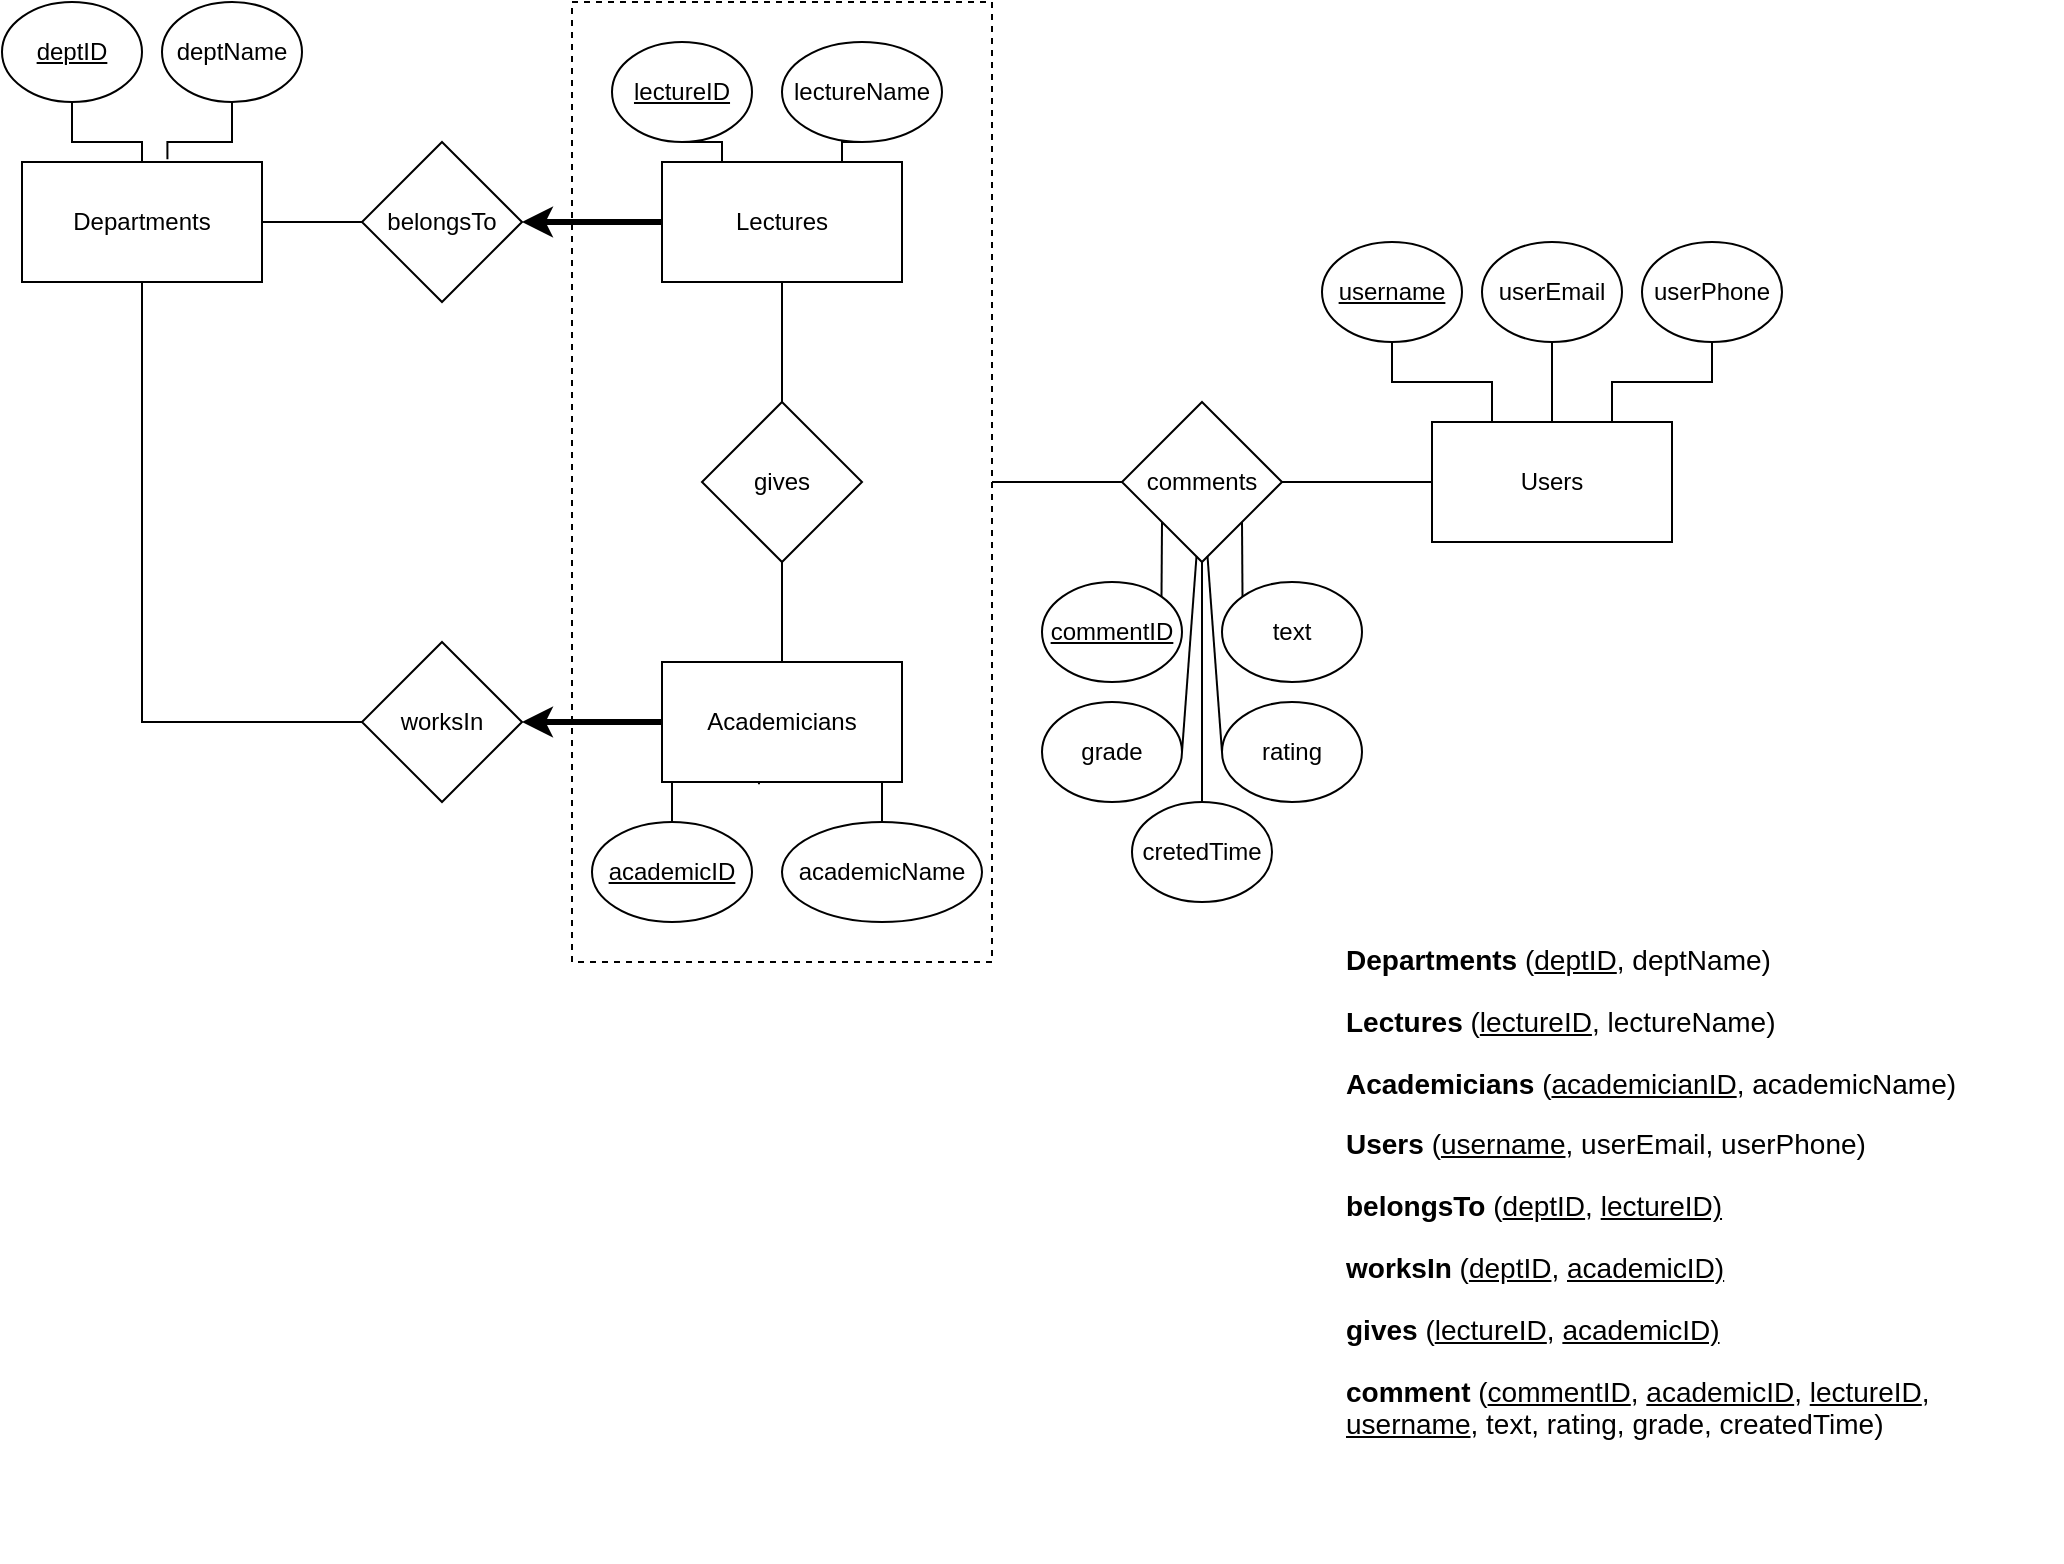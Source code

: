 <mxfile version="20.7.4" type="github">
  <diagram id="R2lEEEUBdFMjLlhIrx00" name="Page-1">
    <mxGraphModel dx="1060" dy="742" grid="1" gridSize="10" guides="1" tooltips="1" connect="1" arrows="1" fold="1" page="1" pageScale="1" pageWidth="1100" pageHeight="850" math="0" shadow="0" extFonts="Permanent Marker^https://fonts.googleapis.com/css?family=Permanent+Marker">
      <root>
        <mxCell id="0" />
        <mxCell id="1" parent="0" />
        <mxCell id="uNqa70icx-SkNa7gYbGT-13" value="" style="edgeStyle=orthogonalEdgeStyle;rounded=0;orthogonalLoop=1;jettySize=auto;html=1;endArrow=classic;endFill=1;startArrow=none;startFill=0;strokeWidth=3;" edge="1" parent="1" source="uNqa70icx-SkNa7gYbGT-1" target="uNqa70icx-SkNa7gYbGT-12">
          <mxGeometry relative="1" as="geometry" />
        </mxCell>
        <mxCell id="uNqa70icx-SkNa7gYbGT-16" value="" style="edgeStyle=orthogonalEdgeStyle;rounded=0;orthogonalLoop=1;jettySize=auto;html=1;strokeWidth=1;startArrow=none;startFill=0;endArrow=none;endFill=0;" edge="1" parent="1" source="uNqa70icx-SkNa7gYbGT-1" target="uNqa70icx-SkNa7gYbGT-15">
          <mxGeometry relative="1" as="geometry" />
        </mxCell>
        <mxCell id="uNqa70icx-SkNa7gYbGT-1" value="Academicians" style="rounded=0;whiteSpace=wrap;html=1;" vertex="1" parent="1">
          <mxGeometry x="370" y="370" width="120" height="60" as="geometry" />
        </mxCell>
        <mxCell id="uNqa70icx-SkNa7gYbGT-2" value="Lectures" style="rounded=0;whiteSpace=wrap;html=1;" vertex="1" parent="1">
          <mxGeometry x="370" y="120" width="120" height="60" as="geometry" />
        </mxCell>
        <mxCell id="uNqa70icx-SkNa7gYbGT-22" value="" style="edgeStyle=orthogonalEdgeStyle;rounded=0;orthogonalLoop=1;jettySize=auto;html=1;strokeWidth=1;startArrow=none;startFill=0;endArrow=none;endFill=0;" edge="1" parent="1" source="uNqa70icx-SkNa7gYbGT-3" target="uNqa70icx-SkNa7gYbGT-21">
          <mxGeometry relative="1" as="geometry" />
        </mxCell>
        <mxCell id="uNqa70icx-SkNa7gYbGT-3" value="Users" style="rounded=0;whiteSpace=wrap;html=1;" vertex="1" parent="1">
          <mxGeometry x="755" y="250" width="120" height="60" as="geometry" />
        </mxCell>
        <mxCell id="uNqa70icx-SkNa7gYbGT-6" value="" style="edgeStyle=orthogonalEdgeStyle;rounded=0;orthogonalLoop=1;jettySize=auto;html=1;endArrow=none;endFill=0;" edge="1" parent="1" source="uNqa70icx-SkNa7gYbGT-4" target="uNqa70icx-SkNa7gYbGT-5">
          <mxGeometry relative="1" as="geometry" />
        </mxCell>
        <mxCell id="uNqa70icx-SkNa7gYbGT-4" value="Departments" style="rounded=0;whiteSpace=wrap;html=1;" vertex="1" parent="1">
          <mxGeometry x="50" y="120" width="120" height="60" as="geometry" />
        </mxCell>
        <mxCell id="uNqa70icx-SkNa7gYbGT-9" style="edgeStyle=orthogonalEdgeStyle;rounded=0;orthogonalLoop=1;jettySize=auto;html=1;entryX=0;entryY=0.5;entryDx=0;entryDy=0;endArrow=none;endFill=0;strokeWidth=3;startArrow=classic;startFill=1;" edge="1" parent="1" source="uNqa70icx-SkNa7gYbGT-5" target="uNqa70icx-SkNa7gYbGT-2">
          <mxGeometry relative="1" as="geometry" />
        </mxCell>
        <mxCell id="uNqa70icx-SkNa7gYbGT-5" value="belongsTo" style="rhombus;whiteSpace=wrap;html=1;rounded=0;" vertex="1" parent="1">
          <mxGeometry x="220" y="110" width="80" height="80" as="geometry" />
        </mxCell>
        <mxCell id="uNqa70icx-SkNa7gYbGT-20" value="" style="rounded=0;whiteSpace=wrap;html=1;dashed=1;fillColor=none;" vertex="1" parent="1">
          <mxGeometry x="325" y="40" width="210" height="480" as="geometry" />
        </mxCell>
        <mxCell id="uNqa70icx-SkNa7gYbGT-14" style="edgeStyle=orthogonalEdgeStyle;rounded=0;orthogonalLoop=1;jettySize=auto;html=1;entryX=0.5;entryY=1;entryDx=0;entryDy=0;endArrow=none;endFill=0;" edge="1" parent="1" source="uNqa70icx-SkNa7gYbGT-12" target="uNqa70icx-SkNa7gYbGT-4">
          <mxGeometry relative="1" as="geometry" />
        </mxCell>
        <mxCell id="uNqa70icx-SkNa7gYbGT-12" value="worksIn" style="rhombus;whiteSpace=wrap;html=1;rounded=0;" vertex="1" parent="1">
          <mxGeometry x="220" y="360" width="80" height="80" as="geometry" />
        </mxCell>
        <mxCell id="uNqa70icx-SkNa7gYbGT-18" style="edgeStyle=orthogonalEdgeStyle;rounded=0;orthogonalLoop=1;jettySize=auto;html=1;entryX=0.5;entryY=1;entryDx=0;entryDy=0;strokeWidth=1;startArrow=none;startFill=0;endArrow=none;endFill=0;" edge="1" parent="1" source="uNqa70icx-SkNa7gYbGT-15" target="uNqa70icx-SkNa7gYbGT-2">
          <mxGeometry relative="1" as="geometry" />
        </mxCell>
        <mxCell id="uNqa70icx-SkNa7gYbGT-15" value="gives" style="rhombus;whiteSpace=wrap;html=1;rounded=0;" vertex="1" parent="1">
          <mxGeometry x="390" y="240" width="80" height="80" as="geometry" />
        </mxCell>
        <mxCell id="uNqa70icx-SkNa7gYbGT-23" value="" style="edgeStyle=orthogonalEdgeStyle;rounded=0;orthogonalLoop=1;jettySize=auto;html=1;strokeWidth=1;startArrow=none;startFill=0;endArrow=none;endFill=0;" edge="1" parent="1" source="uNqa70icx-SkNa7gYbGT-21" target="uNqa70icx-SkNa7gYbGT-20">
          <mxGeometry relative="1" as="geometry" />
        </mxCell>
        <mxCell id="uNqa70icx-SkNa7gYbGT-21" value="comments" style="rhombus;whiteSpace=wrap;html=1;rounded=0;" vertex="1" parent="1">
          <mxGeometry x="600" y="240" width="80" height="80" as="geometry" />
        </mxCell>
        <mxCell id="uNqa70icx-SkNa7gYbGT-47" style="edgeStyle=orthogonalEdgeStyle;rounded=0;orthogonalLoop=1;jettySize=auto;html=1;exitX=0.5;exitY=1;exitDx=0;exitDy=0;entryX=0.25;entryY=0;entryDx=0;entryDy=0;strokeWidth=1;startArrow=none;startFill=0;endArrow=none;endFill=0;" edge="1" parent="1" source="uNqa70icx-SkNa7gYbGT-27" target="uNqa70icx-SkNa7gYbGT-3">
          <mxGeometry relative="1" as="geometry" />
        </mxCell>
        <mxCell id="uNqa70icx-SkNa7gYbGT-27" value="&lt;u&gt;username&lt;/u&gt;" style="ellipse;whiteSpace=wrap;html=1;fillColor=none;" vertex="1" parent="1">
          <mxGeometry x="700" y="160" width="70" height="50" as="geometry" />
        </mxCell>
        <mxCell id="uNqa70icx-SkNa7gYbGT-52" value="" style="edgeStyle=orthogonalEdgeStyle;rounded=0;orthogonalLoop=1;jettySize=auto;html=1;strokeWidth=1;startArrow=none;startFill=0;endArrow=none;endFill=0;" edge="1" parent="1" source="uNqa70icx-SkNa7gYbGT-29" target="uNqa70icx-SkNa7gYbGT-3">
          <mxGeometry relative="1" as="geometry" />
        </mxCell>
        <mxCell id="uNqa70icx-SkNa7gYbGT-29" value="userEmail" style="ellipse;whiteSpace=wrap;html=1;fillColor=none;" vertex="1" parent="1">
          <mxGeometry x="780" y="160" width="70" height="50" as="geometry" />
        </mxCell>
        <mxCell id="uNqa70icx-SkNa7gYbGT-51" style="edgeStyle=orthogonalEdgeStyle;rounded=0;orthogonalLoop=1;jettySize=auto;html=1;entryX=0.75;entryY=0;entryDx=0;entryDy=0;strokeWidth=1;startArrow=none;startFill=0;endArrow=none;endFill=0;" edge="1" parent="1" source="uNqa70icx-SkNa7gYbGT-30" target="uNqa70icx-SkNa7gYbGT-3">
          <mxGeometry relative="1" as="geometry" />
        </mxCell>
        <mxCell id="uNqa70icx-SkNa7gYbGT-30" value="userPhone" style="ellipse;whiteSpace=wrap;html=1;fillColor=none;" vertex="1" parent="1">
          <mxGeometry x="860" y="160" width="70" height="50" as="geometry" />
        </mxCell>
        <mxCell id="uNqa70icx-SkNa7gYbGT-35" style="edgeStyle=orthogonalEdgeStyle;rounded=0;orthogonalLoop=1;jettySize=auto;html=1;exitX=0.5;exitY=1;exitDx=0;exitDy=0;strokeWidth=1;startArrow=none;startFill=0;endArrow=none;endFill=0;" edge="1" parent="1" source="uNqa70icx-SkNa7gYbGT-31" target="uNqa70icx-SkNa7gYbGT-4">
          <mxGeometry relative="1" as="geometry" />
        </mxCell>
        <mxCell id="uNqa70icx-SkNa7gYbGT-31" value="&lt;u&gt;deptID&lt;/u&gt;" style="ellipse;whiteSpace=wrap;html=1;fillColor=none;" vertex="1" parent="1">
          <mxGeometry x="40" y="40" width="70" height="50" as="geometry" />
        </mxCell>
        <mxCell id="uNqa70icx-SkNa7gYbGT-34" style="edgeStyle=orthogonalEdgeStyle;rounded=0;orthogonalLoop=1;jettySize=auto;html=1;exitX=0.5;exitY=1;exitDx=0;exitDy=0;entryX=0.606;entryY=-0.022;entryDx=0;entryDy=0;entryPerimeter=0;strokeWidth=1;startArrow=none;startFill=0;endArrow=none;endFill=0;" edge="1" parent="1" source="uNqa70icx-SkNa7gYbGT-32" target="uNqa70icx-SkNa7gYbGT-4">
          <mxGeometry relative="1" as="geometry" />
        </mxCell>
        <mxCell id="uNqa70icx-SkNa7gYbGT-32" value="deptName" style="ellipse;whiteSpace=wrap;html=1;fillColor=none;" vertex="1" parent="1">
          <mxGeometry x="120" y="40" width="70" height="50" as="geometry" />
        </mxCell>
        <mxCell id="uNqa70icx-SkNa7gYbGT-39" style="edgeStyle=orthogonalEdgeStyle;rounded=0;orthogonalLoop=1;jettySize=auto;html=1;exitX=0.5;exitY=1;exitDx=0;exitDy=0;entryX=0.25;entryY=0;entryDx=0;entryDy=0;strokeWidth=1;startArrow=none;startFill=0;endArrow=none;endFill=0;" edge="1" parent="1" source="uNqa70icx-SkNa7gYbGT-36" target="uNqa70icx-SkNa7gYbGT-2">
          <mxGeometry relative="1" as="geometry" />
        </mxCell>
        <mxCell id="uNqa70icx-SkNa7gYbGT-36" value="&lt;u&gt;lectureID&lt;/u&gt;" style="ellipse;whiteSpace=wrap;html=1;fillColor=none;" vertex="1" parent="1">
          <mxGeometry x="345" y="60" width="70" height="50" as="geometry" />
        </mxCell>
        <mxCell id="uNqa70icx-SkNa7gYbGT-40" style="edgeStyle=orthogonalEdgeStyle;rounded=0;orthogonalLoop=1;jettySize=auto;html=1;exitX=0.5;exitY=1;exitDx=0;exitDy=0;entryX=0.75;entryY=0;entryDx=0;entryDy=0;strokeWidth=1;startArrow=none;startFill=0;endArrow=none;endFill=0;" edge="1" parent="1" source="uNqa70icx-SkNa7gYbGT-37" target="uNqa70icx-SkNa7gYbGT-2">
          <mxGeometry relative="1" as="geometry" />
        </mxCell>
        <mxCell id="uNqa70icx-SkNa7gYbGT-37" value="lectureName" style="ellipse;whiteSpace=wrap;html=1;fillColor=none;" vertex="1" parent="1">
          <mxGeometry x="430" y="60" width="80" height="50" as="geometry" />
        </mxCell>
        <mxCell id="uNqa70icx-SkNa7gYbGT-43" style="edgeStyle=orthogonalEdgeStyle;rounded=0;orthogonalLoop=1;jettySize=auto;html=1;entryX=0.404;entryY=1.018;entryDx=0;entryDy=0;entryPerimeter=0;strokeWidth=1;startArrow=none;startFill=0;endArrow=none;endFill=0;" edge="1" parent="1" source="uNqa70icx-SkNa7gYbGT-41" target="uNqa70icx-SkNa7gYbGT-1">
          <mxGeometry relative="1" as="geometry" />
        </mxCell>
        <mxCell id="uNqa70icx-SkNa7gYbGT-41" value="&lt;u&gt;academicID&lt;/u&gt;" style="ellipse;whiteSpace=wrap;html=1;fillColor=none;" vertex="1" parent="1">
          <mxGeometry x="335" y="450" width="80" height="50" as="geometry" />
        </mxCell>
        <mxCell id="uNqa70icx-SkNa7gYbGT-45" value="" style="edgeStyle=orthogonalEdgeStyle;rounded=0;orthogonalLoop=1;jettySize=auto;html=1;strokeWidth=1;startArrow=none;startFill=0;endArrow=none;endFill=0;" edge="1" parent="1" source="uNqa70icx-SkNa7gYbGT-42" target="uNqa70icx-SkNa7gYbGT-1">
          <mxGeometry relative="1" as="geometry" />
        </mxCell>
        <mxCell id="uNqa70icx-SkNa7gYbGT-42" value="academicName" style="ellipse;whiteSpace=wrap;html=1;fillColor=none;" vertex="1" parent="1">
          <mxGeometry x="430" y="450" width="100" height="50" as="geometry" />
        </mxCell>
        <mxCell id="uNqa70icx-SkNa7gYbGT-53" value="&lt;u&gt;commentID&lt;/u&gt;" style="ellipse;whiteSpace=wrap;html=1;fillColor=none;" vertex="1" parent="1">
          <mxGeometry x="560" y="330" width="70" height="50" as="geometry" />
        </mxCell>
        <mxCell id="uNqa70icx-SkNa7gYbGT-54" value="text" style="ellipse;whiteSpace=wrap;html=1;fillColor=none;" vertex="1" parent="1">
          <mxGeometry x="650" y="330" width="70" height="50" as="geometry" />
        </mxCell>
        <mxCell id="uNqa70icx-SkNa7gYbGT-55" value="rating" style="ellipse;whiteSpace=wrap;html=1;fillColor=none;" vertex="1" parent="1">
          <mxGeometry x="650" y="390" width="70" height="50" as="geometry" />
        </mxCell>
        <mxCell id="uNqa70icx-SkNa7gYbGT-56" value="grade" style="ellipse;whiteSpace=wrap;html=1;fillColor=none;" vertex="1" parent="1">
          <mxGeometry x="560" y="390" width="70" height="50" as="geometry" />
        </mxCell>
        <mxCell id="uNqa70icx-SkNa7gYbGT-65" value="" style="endArrow=none;html=1;rounded=0;strokeWidth=1;exitX=1;exitY=0.5;exitDx=0;exitDy=0;" edge="1" parent="1" source="uNqa70icx-SkNa7gYbGT-56" target="uNqa70icx-SkNa7gYbGT-21">
          <mxGeometry width="50" height="50" relative="1" as="geometry">
            <mxPoint x="470" y="420" as="sourcePoint" />
            <mxPoint x="520" y="370" as="targetPoint" />
          </mxGeometry>
        </mxCell>
        <mxCell id="uNqa70icx-SkNa7gYbGT-66" value="" style="endArrow=none;html=1;rounded=0;strokeWidth=1;exitX=0;exitY=0.5;exitDx=0;exitDy=0;" edge="1" parent="1" source="uNqa70icx-SkNa7gYbGT-55" target="uNqa70icx-SkNa7gYbGT-21">
          <mxGeometry width="50" height="50" relative="1" as="geometry">
            <mxPoint x="470" y="420" as="sourcePoint" />
            <mxPoint x="650" y="310" as="targetPoint" />
          </mxGeometry>
        </mxCell>
        <mxCell id="uNqa70icx-SkNa7gYbGT-67" value="" style="endArrow=none;html=1;rounded=0;strokeWidth=1;entryX=1;entryY=1;entryDx=0;entryDy=0;exitX=0;exitY=0;exitDx=0;exitDy=0;" edge="1" parent="1" source="uNqa70icx-SkNa7gYbGT-54" target="uNqa70icx-SkNa7gYbGT-21">
          <mxGeometry width="50" height="50" relative="1" as="geometry">
            <mxPoint x="470" y="420" as="sourcePoint" />
            <mxPoint x="520" y="370" as="targetPoint" />
          </mxGeometry>
        </mxCell>
        <mxCell id="uNqa70icx-SkNa7gYbGT-68" value="" style="endArrow=none;html=1;rounded=0;strokeWidth=1;entryX=0;entryY=1;entryDx=0;entryDy=0;exitX=1;exitY=0;exitDx=0;exitDy=0;" edge="1" parent="1" source="uNqa70icx-SkNa7gYbGT-53" target="uNqa70icx-SkNa7gYbGT-21">
          <mxGeometry width="50" height="50" relative="1" as="geometry">
            <mxPoint x="470" y="420" as="sourcePoint" />
            <mxPoint x="520" y="370" as="targetPoint" />
          </mxGeometry>
        </mxCell>
        <mxCell id="uNqa70icx-SkNa7gYbGT-70" value="&lt;p style=&quot;font-size: 14px;&quot;&gt;&lt;font style=&quot;font-size: 14px;&quot;&gt;&lt;strong style=&quot;&quot;&gt;Departments &lt;/strong&gt;(&lt;u style=&quot;&quot;&gt;deptID&lt;/u&gt;, deptName)&lt;/font&gt;&lt;/p&gt;&lt;p style=&quot;font-size: 14px;&quot;&gt;&lt;font style=&quot;font-size: 14px;&quot;&gt;&lt;strong&gt;Lectures&amp;nbsp;&lt;/strong&gt;(&lt;u&gt;lectureID&lt;/u&gt;, lectureName)&lt;/font&gt;&lt;/p&gt;&lt;p style=&quot;font-size: 14px;&quot;&gt;&lt;font style=&quot;font-size: 14px;&quot;&gt;&lt;strong&gt;Academicians&amp;nbsp;&lt;/strong&gt;(&lt;u&gt;academicianID&lt;/u&gt;, academicName)&lt;/font&gt;&lt;/p&gt;&lt;p style=&quot;font-size: 14px;&quot;&gt;&lt;font style=&quot;font-size: 14px;&quot;&gt;&lt;strong&gt;Users&amp;nbsp;&lt;/strong&gt;(&lt;u&gt;username&lt;/u&gt;, userEmail, userPhone)&lt;/font&gt;&lt;/p&gt;&lt;p style=&quot;font-size: 14px;&quot;&gt;&lt;font style=&quot;font-size: 14px;&quot;&gt;&lt;b style=&quot;background-color: initial;&quot;&gt;belongsTo &lt;/b&gt;&lt;span style=&quot;background-color: initial;&quot;&gt;(&lt;/span&gt;&lt;u style=&quot;background-color: initial;&quot;&gt;deptID&lt;/u&gt;&lt;span style=&quot;background-color: initial;&quot;&gt;, &lt;/span&gt;&lt;u style=&quot;background-color: initial;&quot;&gt;lectureID)&lt;/u&gt;&lt;br&gt;&lt;/font&gt;&lt;/p&gt;&lt;p style=&quot;font-size: 14px;&quot;&gt;&lt;span style=&quot;background-color: initial;&quot;&gt;&lt;font style=&quot;font-size: 14px;&quot;&gt;&lt;b style=&quot;&quot;&gt;worksIn&lt;/b&gt;&amp;nbsp;(&lt;u&gt;deptID&lt;/u&gt;, &lt;u&gt;academicID)&lt;/u&gt;&lt;/font&gt;&lt;/span&gt;&lt;/p&gt;&lt;p style=&quot;font-size: 14px;&quot;&gt;&lt;font style=&quot;font-size: 14px;&quot;&gt;&lt;b&gt;gives&lt;/b&gt;&amp;nbsp;(&lt;u&gt;lectureID&lt;/u&gt;, &lt;u&gt;academicID)&lt;/u&gt;&lt;/font&gt;&lt;/p&gt;&lt;p style=&quot;font-size: 14px;&quot;&gt;&lt;font style=&quot;font-size: 14px;&quot;&gt;&lt;b style=&quot;&quot;&gt;comment&amp;nbsp;&lt;/b&gt;(&lt;u style=&quot;&quot;&gt;commentID&lt;/u&gt;, &lt;u style=&quot;&quot;&gt;academicID&lt;/u&gt;, &lt;u style=&quot;&quot;&gt;lectureID&lt;/u&gt;, &lt;u style=&quot;&quot;&gt;username&lt;/u&gt;, text, rating, grade, createdTime)&lt;/font&gt;&lt;/p&gt;" style="text;whiteSpace=wrap;html=1;strokeWidth=1;" vertex="1" parent="1">
          <mxGeometry x="710" y="490" width="360" height="330" as="geometry" />
        </mxCell>
        <mxCell id="uNqa70icx-SkNa7gYbGT-72" style="edgeStyle=orthogonalEdgeStyle;rounded=0;orthogonalLoop=1;jettySize=auto;html=1;strokeWidth=1;startArrow=none;startFill=0;endArrow=none;endFill=0;" edge="1" parent="1" source="uNqa70icx-SkNa7gYbGT-71" target="uNqa70icx-SkNa7gYbGT-21">
          <mxGeometry relative="1" as="geometry" />
        </mxCell>
        <mxCell id="uNqa70icx-SkNa7gYbGT-71" value="cretedTime" style="ellipse;whiteSpace=wrap;html=1;fillColor=none;" vertex="1" parent="1">
          <mxGeometry x="605" y="440" width="70" height="50" as="geometry" />
        </mxCell>
      </root>
    </mxGraphModel>
  </diagram>
</mxfile>
